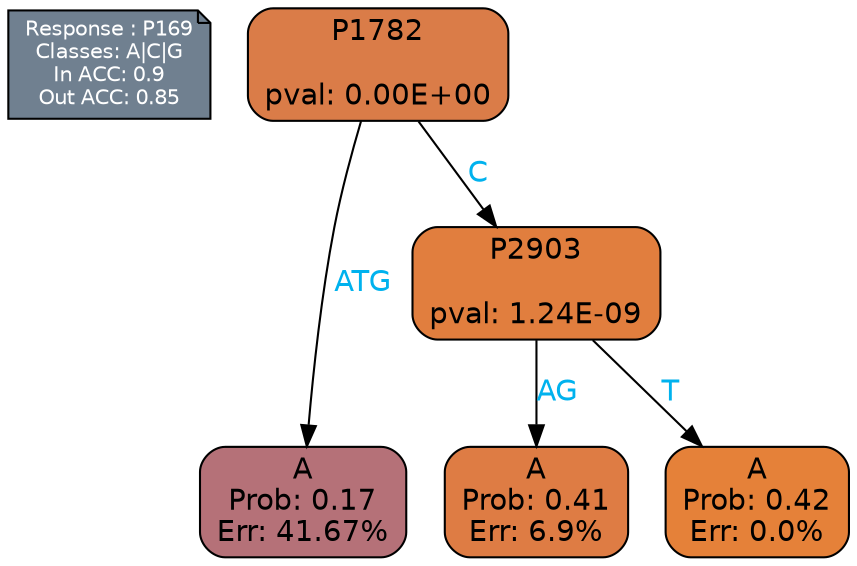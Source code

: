 digraph Tree {
node [shape=box, style="filled, rounded", color="black", fontname=helvetica] ;
graph [ranksep=equally, splines=polylines, bgcolor=transparent, dpi=600] ;
edge [fontname=helvetica] ;
LEGEND [label="Response : P169
Classes: A|C|G
In ACC: 0.9
Out ACC: 0.85
",shape=note,align=left,style=filled,fillcolor="slategray",fontcolor="white",fontsize=10];1 [label="P1782

pval: 0.00E+00", fillcolor="#da7c48"] ;
2 [label="A
Prob: 0.17
Err: 41.67%", fillcolor="#b57178"] ;
3 [label="P2903

pval: 1.24E-09", fillcolor="#e17e3e"] ;
4 [label="A
Prob: 0.41
Err: 6.9%", fillcolor="#de7c44"] ;
5 [label="A
Prob: 0.42
Err: 0.0%", fillcolor="#e58139"] ;
1 -> 2 [label="ATG",fontcolor=deepskyblue2] ;
1 -> 3 [label="C",fontcolor=deepskyblue2] ;
3 -> 4 [label="AG",fontcolor=deepskyblue2] ;
3 -> 5 [label="T",fontcolor=deepskyblue2] ;
{rank = same; 2;4;5;}{rank = same; LEGEND;1;}}